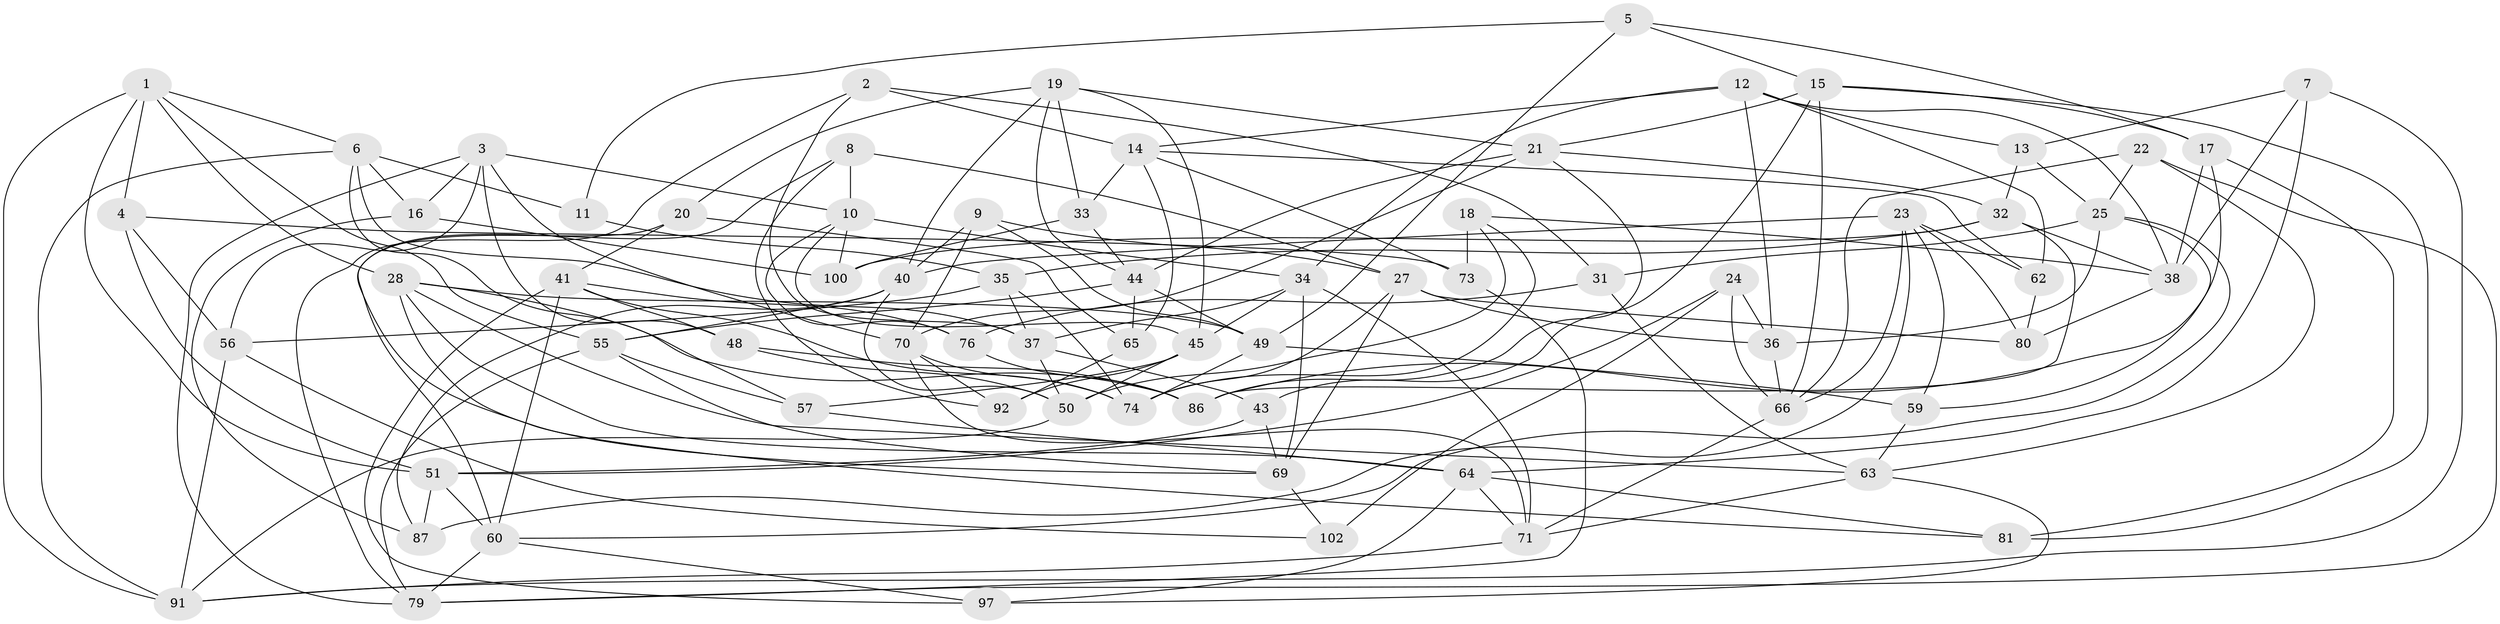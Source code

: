 // original degree distribution, {4: 1.0}
// Generated by graph-tools (version 1.1) at 2025/42/03/06/25 10:42:23]
// undirected, 70 vertices, 177 edges
graph export_dot {
graph [start="1"]
  node [color=gray90,style=filled];
  1 [super="+26"];
  2;
  3 [super="+105"];
  4;
  5 [super="+61"];
  6 [super="+110"];
  7;
  8;
  9;
  10 [super="+47"];
  11;
  12 [super="+101"];
  13;
  14 [super="+106"];
  15 [super="+109"];
  16;
  17 [super="+29"];
  18;
  19 [super="+94"];
  20;
  21 [super="+54"];
  22;
  23 [super="+30"];
  24 [super="+53"];
  25 [super="+95"];
  27 [super="+39"];
  28 [super="+52"];
  31;
  32 [super="+67"];
  33;
  34 [super="+90"];
  35 [super="+104"];
  36 [super="+112"];
  37 [super="+46"];
  38 [super="+42"];
  40 [super="+96"];
  41 [super="+111"];
  43;
  44 [super="+75"];
  45 [super="+89"];
  48;
  49 [super="+98"];
  50 [super="+85"];
  51 [super="+84"];
  55 [super="+58"];
  56 [super="+78"];
  57;
  59;
  60 [super="+77"];
  62;
  63 [super="+68"];
  64 [super="+72"];
  65;
  66 [super="+103"];
  69 [super="+108"];
  70 [super="+93"];
  71 [super="+83"];
  73;
  74 [super="+88"];
  76;
  79 [super="+82"];
  80;
  81;
  86 [super="+99"];
  87;
  91 [super="+107"];
  92;
  97;
  100;
  102;
  1 -- 28;
  1 -- 6;
  1 -- 51;
  1 -- 4;
  1 -- 55;
  1 -- 91;
  2 -- 37;
  2 -- 14;
  2 -- 31;
  2 -- 79;
  3 -- 10;
  3 -- 16;
  3 -- 48;
  3 -- 70;
  3 -- 79;
  3 -- 56;
  4 -- 73;
  4 -- 56;
  4 -- 51;
  5 -- 11 [weight=2];
  5 -- 15;
  5 -- 17 [weight=2];
  5 -- 49;
  6 -- 16;
  6 -- 57;
  6 -- 11;
  6 -- 37;
  6 -- 91;
  7 -- 13;
  7 -- 64;
  7 -- 91;
  7 -- 38;
  8 -- 92;
  8 -- 60;
  8 -- 27;
  8 -- 10;
  9 -- 49;
  9 -- 27;
  9 -- 70;
  9 -- 40;
  10 -- 100;
  10 -- 76;
  10 -- 45;
  10 -- 34;
  11 -- 35;
  12 -- 34;
  12 -- 36;
  12 -- 38;
  12 -- 13;
  12 -- 62;
  12 -- 14;
  13 -- 25;
  13 -- 32;
  14 -- 33;
  14 -- 73;
  14 -- 62;
  14 -- 65;
  15 -- 17;
  15 -- 81;
  15 -- 21;
  15 -- 43;
  15 -- 66;
  16 -- 100;
  16 -- 87;
  17 -- 86;
  17 -- 81;
  17 -- 38;
  18 -- 73;
  18 -- 74;
  18 -- 38;
  18 -- 50;
  19 -- 20;
  19 -- 40;
  19 -- 33;
  19 -- 45;
  19 -- 44;
  19 -- 21;
  20 -- 69;
  20 -- 41;
  20 -- 65;
  21 -- 86;
  21 -- 32;
  21 -- 44;
  21 -- 70;
  22 -- 79;
  22 -- 63;
  22 -- 66;
  22 -- 25;
  23 -- 62;
  23 -- 40;
  23 -- 80;
  23 -- 66;
  23 -- 59;
  23 -- 87;
  24 -- 102 [weight=2];
  24 -- 66;
  24 -- 36 [weight=2];
  24 -- 51;
  25 -- 59;
  25 -- 60;
  25 -- 31;
  25 -- 36;
  27 -- 74;
  27 -- 80;
  27 -- 36;
  27 -- 69;
  28 -- 64;
  28 -- 49;
  28 -- 81;
  28 -- 86;
  28 -- 63;
  31 -- 76;
  31 -- 63;
  32 -- 100;
  32 -- 86;
  32 -- 38;
  32 -- 35;
  33 -- 44;
  33 -- 100;
  34 -- 71;
  34 -- 69;
  34 -- 37;
  34 -- 45;
  35 -- 56 [weight=2];
  35 -- 74;
  35 -- 37;
  36 -- 66;
  37 -- 50;
  37 -- 43;
  38 -- 80;
  40 -- 87;
  40 -- 55;
  40 -- 50;
  41 -- 48;
  41 -- 76;
  41 -- 74;
  41 -- 60;
  41 -- 97;
  43 -- 69;
  43 -- 51;
  44 -- 65;
  44 -- 49;
  44 -- 55;
  45 -- 50;
  45 -- 57;
  45 -- 92;
  48 -- 50;
  48 -- 86;
  49 -- 74;
  49 -- 59;
  50 -- 91;
  51 -- 87;
  51 -- 60;
  55 -- 57;
  55 -- 79;
  55 -- 69;
  56 -- 91;
  56 -- 102;
  57 -- 64;
  59 -- 63;
  60 -- 97;
  60 -- 79;
  62 -- 80;
  63 -- 97;
  63 -- 71;
  64 -- 81;
  64 -- 97;
  64 -- 71;
  65 -- 92;
  66 -- 71;
  69 -- 102;
  70 -- 74;
  70 -- 92;
  70 -- 71;
  71 -- 91;
  73 -- 79;
  76 -- 86;
}
